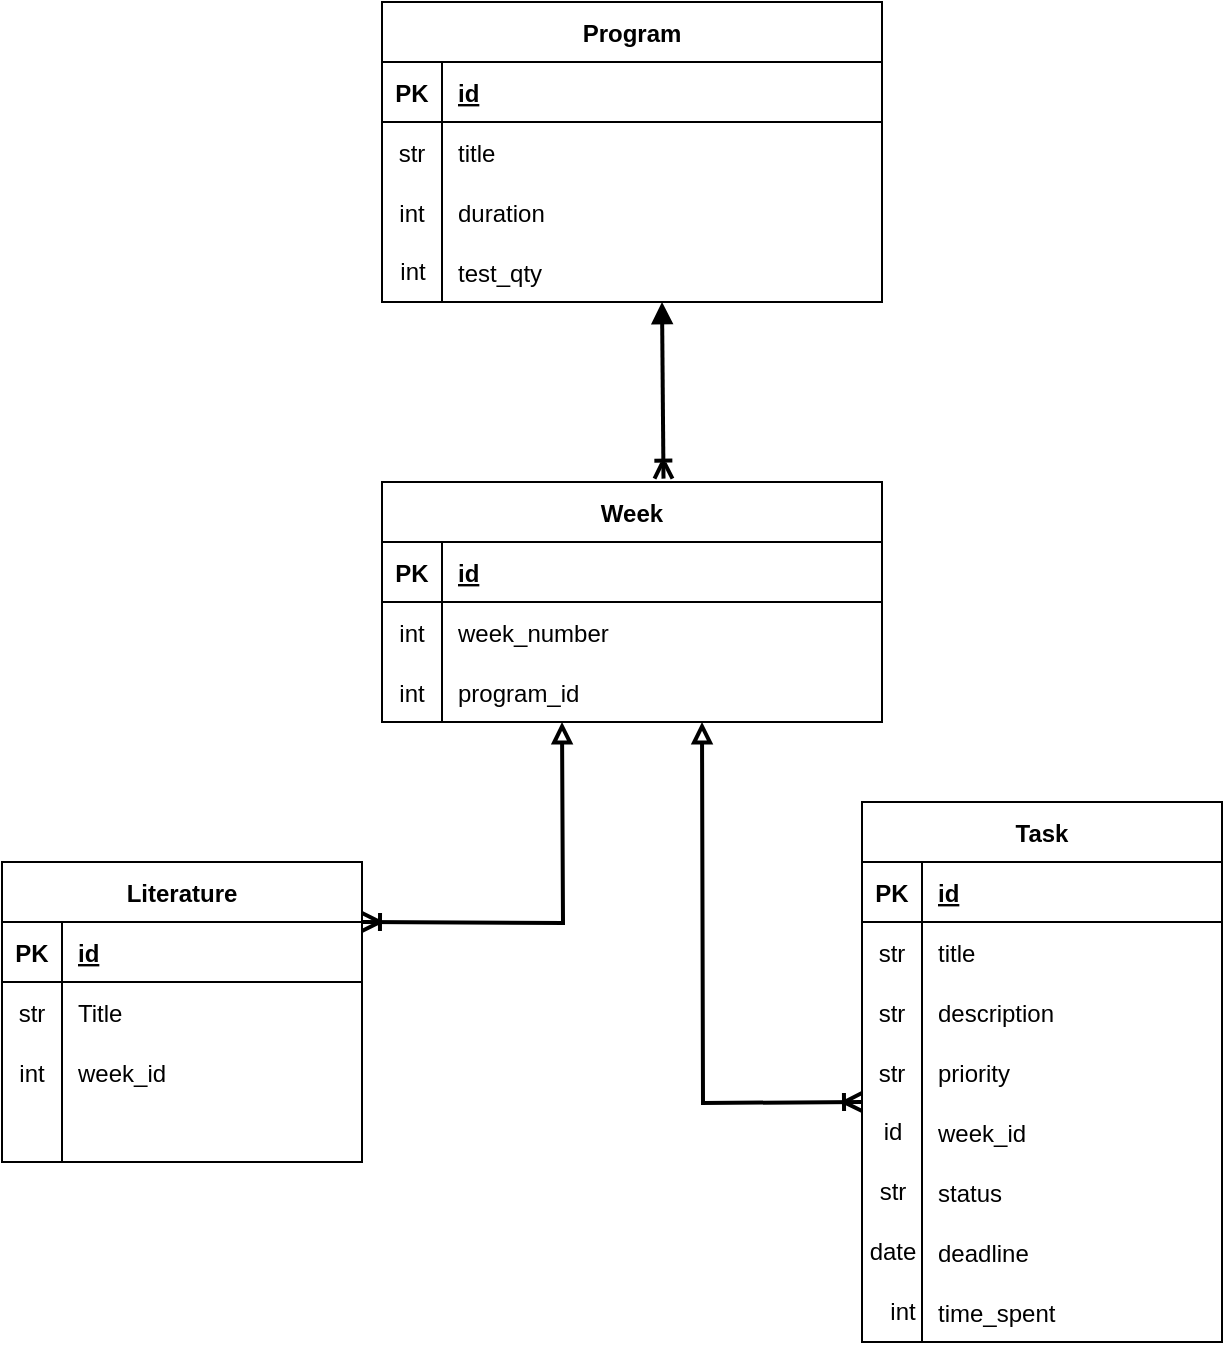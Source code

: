 <mxfile version="16.5.3" type="github" pages="2">
  <diagram id="R2lEEEUBdFMjLlhIrx00" name="Page-1">
    <mxGraphModel dx="861" dy="482" grid="1" gridSize="10" guides="1" tooltips="1" connect="1" arrows="1" fold="1" page="1" pageScale="1" pageWidth="850" pageHeight="1100" math="0" shadow="0" extFonts="Permanent Marker^https://fonts.googleapis.com/css?family=Permanent+Marker">
      <root>
        <mxCell id="0" />
        <mxCell id="1" parent="0" />
        <mxCell id="C-vyLk0tnHw3VtMMgP7b-2" value="Program" style="shape=table;startSize=30;container=1;collapsible=1;childLayout=tableLayout;fixedRows=1;rowLines=0;fontStyle=1;align=center;resizeLast=1;" parent="1" vertex="1">
          <mxGeometry x="260" y="10" width="250" height="150" as="geometry" />
        </mxCell>
        <mxCell id="C-vyLk0tnHw3VtMMgP7b-3" value="" style="shape=partialRectangle;collapsible=0;dropTarget=0;pointerEvents=0;fillColor=none;points=[[0,0.5],[1,0.5]];portConstraint=eastwest;top=0;left=0;right=0;bottom=1;" parent="C-vyLk0tnHw3VtMMgP7b-2" vertex="1">
          <mxGeometry y="30" width="250" height="30" as="geometry" />
        </mxCell>
        <mxCell id="C-vyLk0tnHw3VtMMgP7b-4" value="PK" style="shape=partialRectangle;overflow=hidden;connectable=0;fillColor=none;top=0;left=0;bottom=0;right=0;fontStyle=1;" parent="C-vyLk0tnHw3VtMMgP7b-3" vertex="1">
          <mxGeometry width="30" height="30" as="geometry">
            <mxRectangle width="30" height="30" as="alternateBounds" />
          </mxGeometry>
        </mxCell>
        <mxCell id="C-vyLk0tnHw3VtMMgP7b-5" value="id" style="shape=partialRectangle;overflow=hidden;connectable=0;fillColor=none;top=0;left=0;bottom=0;right=0;align=left;spacingLeft=6;fontStyle=5;" parent="C-vyLk0tnHw3VtMMgP7b-3" vertex="1">
          <mxGeometry x="30" width="220" height="30" as="geometry">
            <mxRectangle width="220" height="30" as="alternateBounds" />
          </mxGeometry>
        </mxCell>
        <mxCell id="C-vyLk0tnHw3VtMMgP7b-6" value="" style="shape=partialRectangle;collapsible=0;dropTarget=0;pointerEvents=0;fillColor=none;points=[[0,0.5],[1,0.5]];portConstraint=eastwest;top=0;left=0;right=0;bottom=0;" parent="C-vyLk0tnHw3VtMMgP7b-2" vertex="1">
          <mxGeometry y="60" width="250" height="30" as="geometry" />
        </mxCell>
        <mxCell id="C-vyLk0tnHw3VtMMgP7b-7" value="str" style="shape=partialRectangle;overflow=hidden;connectable=0;fillColor=none;top=0;left=0;bottom=0;right=0;" parent="C-vyLk0tnHw3VtMMgP7b-6" vertex="1">
          <mxGeometry width="30" height="30" as="geometry">
            <mxRectangle width="30" height="30" as="alternateBounds" />
          </mxGeometry>
        </mxCell>
        <mxCell id="C-vyLk0tnHw3VtMMgP7b-8" value="title" style="shape=partialRectangle;overflow=hidden;connectable=0;fillColor=none;top=0;left=0;bottom=0;right=0;align=left;spacingLeft=6;" parent="C-vyLk0tnHw3VtMMgP7b-6" vertex="1">
          <mxGeometry x="30" width="220" height="30" as="geometry">
            <mxRectangle width="220" height="30" as="alternateBounds" />
          </mxGeometry>
        </mxCell>
        <mxCell id="C-vyLk0tnHw3VtMMgP7b-9" value="" style="shape=partialRectangle;collapsible=0;dropTarget=0;pointerEvents=0;fillColor=none;points=[[0,0.5],[1,0.5]];portConstraint=eastwest;top=0;left=0;right=0;bottom=0;" parent="C-vyLk0tnHw3VtMMgP7b-2" vertex="1">
          <mxGeometry y="90" width="250" height="30" as="geometry" />
        </mxCell>
        <mxCell id="C-vyLk0tnHw3VtMMgP7b-10" value="int" style="shape=partialRectangle;overflow=hidden;connectable=0;fillColor=none;top=0;left=0;bottom=0;right=0;" parent="C-vyLk0tnHw3VtMMgP7b-9" vertex="1">
          <mxGeometry width="30" height="30" as="geometry">
            <mxRectangle width="30" height="30" as="alternateBounds" />
          </mxGeometry>
        </mxCell>
        <mxCell id="C-vyLk0tnHw3VtMMgP7b-11" value="duration" style="shape=partialRectangle;overflow=hidden;connectable=0;fillColor=none;top=0;left=0;bottom=0;right=0;align=left;spacingLeft=6;" parent="C-vyLk0tnHw3VtMMgP7b-9" vertex="1">
          <mxGeometry x="30" width="220" height="30" as="geometry">
            <mxRectangle width="220" height="30" as="alternateBounds" />
          </mxGeometry>
        </mxCell>
        <mxCell id="C-vyLk0tnHw3VtMMgP7b-13" value="Week" style="shape=table;startSize=30;container=1;collapsible=1;childLayout=tableLayout;fixedRows=1;rowLines=0;fontStyle=1;align=center;resizeLast=1;" parent="1" vertex="1">
          <mxGeometry x="260" y="250" width="250" height="120" as="geometry" />
        </mxCell>
        <mxCell id="C-vyLk0tnHw3VtMMgP7b-14" value="" style="shape=partialRectangle;collapsible=0;dropTarget=0;pointerEvents=0;fillColor=none;points=[[0,0.5],[1,0.5]];portConstraint=eastwest;top=0;left=0;right=0;bottom=1;" parent="C-vyLk0tnHw3VtMMgP7b-13" vertex="1">
          <mxGeometry y="30" width="250" height="30" as="geometry" />
        </mxCell>
        <mxCell id="C-vyLk0tnHw3VtMMgP7b-15" value="PK" style="shape=partialRectangle;overflow=hidden;connectable=0;fillColor=none;top=0;left=0;bottom=0;right=0;fontStyle=1;" parent="C-vyLk0tnHw3VtMMgP7b-14" vertex="1">
          <mxGeometry width="30" height="30" as="geometry">
            <mxRectangle width="30" height="30" as="alternateBounds" />
          </mxGeometry>
        </mxCell>
        <mxCell id="C-vyLk0tnHw3VtMMgP7b-16" value="id" style="shape=partialRectangle;overflow=hidden;connectable=0;fillColor=none;top=0;left=0;bottom=0;right=0;align=left;spacingLeft=6;fontStyle=5;" parent="C-vyLk0tnHw3VtMMgP7b-14" vertex="1">
          <mxGeometry x="30" width="220" height="30" as="geometry">
            <mxRectangle width="220" height="30" as="alternateBounds" />
          </mxGeometry>
        </mxCell>
        <mxCell id="C-vyLk0tnHw3VtMMgP7b-17" value="" style="shape=partialRectangle;collapsible=0;dropTarget=0;pointerEvents=0;fillColor=none;points=[[0,0.5],[1,0.5]];portConstraint=eastwest;top=0;left=0;right=0;bottom=0;" parent="C-vyLk0tnHw3VtMMgP7b-13" vertex="1">
          <mxGeometry y="60" width="250" height="30" as="geometry" />
        </mxCell>
        <mxCell id="C-vyLk0tnHw3VtMMgP7b-18" value="int" style="shape=partialRectangle;overflow=hidden;connectable=0;fillColor=none;top=0;left=0;bottom=0;right=0;" parent="C-vyLk0tnHw3VtMMgP7b-17" vertex="1">
          <mxGeometry width="30" height="30" as="geometry">
            <mxRectangle width="30" height="30" as="alternateBounds" />
          </mxGeometry>
        </mxCell>
        <mxCell id="C-vyLk0tnHw3VtMMgP7b-19" value="week_number" style="shape=partialRectangle;overflow=hidden;connectable=0;fillColor=none;top=0;left=0;bottom=0;right=0;align=left;spacingLeft=6;" parent="C-vyLk0tnHw3VtMMgP7b-17" vertex="1">
          <mxGeometry x="30" width="220" height="30" as="geometry">
            <mxRectangle width="220" height="30" as="alternateBounds" />
          </mxGeometry>
        </mxCell>
        <mxCell id="C-vyLk0tnHw3VtMMgP7b-20" value="" style="shape=partialRectangle;collapsible=0;dropTarget=0;pointerEvents=0;fillColor=none;points=[[0,0.5],[1,0.5]];portConstraint=eastwest;top=0;left=0;right=0;bottom=0;" parent="C-vyLk0tnHw3VtMMgP7b-13" vertex="1">
          <mxGeometry y="90" width="250" height="30" as="geometry" />
        </mxCell>
        <mxCell id="C-vyLk0tnHw3VtMMgP7b-21" value="int" style="shape=partialRectangle;overflow=hidden;connectable=0;fillColor=none;top=0;left=0;bottom=0;right=0;" parent="C-vyLk0tnHw3VtMMgP7b-20" vertex="1">
          <mxGeometry width="30" height="30" as="geometry">
            <mxRectangle width="30" height="30" as="alternateBounds" />
          </mxGeometry>
        </mxCell>
        <mxCell id="C-vyLk0tnHw3VtMMgP7b-22" value="program_id" style="shape=partialRectangle;overflow=hidden;connectable=0;fillColor=none;top=0;left=0;bottom=0;right=0;align=left;spacingLeft=6;" parent="C-vyLk0tnHw3VtMMgP7b-20" vertex="1">
          <mxGeometry x="30" width="220" height="30" as="geometry">
            <mxRectangle width="220" height="30" as="alternateBounds" />
          </mxGeometry>
        </mxCell>
        <mxCell id="ATs4pMkG3P728R2jMrI5-1" value="" style="endArrow=none;html=1;rounded=0;" edge="1" parent="1" source="C-vyLk0tnHw3VtMMgP7b-9">
          <mxGeometry width="50" height="50" relative="1" as="geometry">
            <mxPoint x="400" y="180" as="sourcePoint" />
            <mxPoint x="450" y="130" as="targetPoint" />
          </mxGeometry>
        </mxCell>
        <mxCell id="ATs4pMkG3P728R2jMrI5-3" value="test_qty" style="shape=partialRectangle;overflow=hidden;connectable=0;fillColor=none;top=0;left=0;bottom=0;right=0;align=left;spacingLeft=6;" vertex="1" parent="1">
          <mxGeometry x="290" y="130" width="220" height="30" as="geometry">
            <mxRectangle width="220" height="30" as="alternateBounds" />
          </mxGeometry>
        </mxCell>
        <mxCell id="ATs4pMkG3P728R2jMrI5-4" value="" style="endArrow=none;html=1;rounded=0;" edge="1" parent="1">
          <mxGeometry width="50" height="50" relative="1" as="geometry">
            <mxPoint x="290" y="160" as="sourcePoint" />
            <mxPoint x="290" y="130" as="targetPoint" />
          </mxGeometry>
        </mxCell>
        <mxCell id="ATs4pMkG3P728R2jMrI5-7" value="int" style="text;html=1;align=center;verticalAlign=middle;resizable=0;points=[];autosize=1;strokeColor=none;fillColor=none;" vertex="1" parent="1">
          <mxGeometry x="260" y="135" width="30" height="20" as="geometry" />
        </mxCell>
        <mxCell id="ATs4pMkG3P728R2jMrI5-15" value="Task" style="shape=table;startSize=30;container=1;collapsible=1;childLayout=tableLayout;fixedRows=1;rowLines=0;fontStyle=1;align=center;resizeLast=1;" vertex="1" parent="1">
          <mxGeometry x="500" y="410" width="180" height="270" as="geometry" />
        </mxCell>
        <mxCell id="ATs4pMkG3P728R2jMrI5-16" value="" style="shape=tableRow;horizontal=0;startSize=0;swimlaneHead=0;swimlaneBody=0;fillColor=none;collapsible=0;dropTarget=0;points=[[0,0.5],[1,0.5]];portConstraint=eastwest;top=0;left=0;right=0;bottom=1;" vertex="1" parent="ATs4pMkG3P728R2jMrI5-15">
          <mxGeometry y="30" width="180" height="30" as="geometry" />
        </mxCell>
        <mxCell id="ATs4pMkG3P728R2jMrI5-17" value="PK" style="shape=partialRectangle;connectable=0;fillColor=none;top=0;left=0;bottom=0;right=0;fontStyle=1;overflow=hidden;" vertex="1" parent="ATs4pMkG3P728R2jMrI5-16">
          <mxGeometry width="30" height="30" as="geometry">
            <mxRectangle width="30" height="30" as="alternateBounds" />
          </mxGeometry>
        </mxCell>
        <mxCell id="ATs4pMkG3P728R2jMrI5-18" value="id" style="shape=partialRectangle;connectable=0;fillColor=none;top=0;left=0;bottom=0;right=0;align=left;spacingLeft=6;fontStyle=5;overflow=hidden;" vertex="1" parent="ATs4pMkG3P728R2jMrI5-16">
          <mxGeometry x="30" width="150" height="30" as="geometry">
            <mxRectangle width="150" height="30" as="alternateBounds" />
          </mxGeometry>
        </mxCell>
        <mxCell id="ATs4pMkG3P728R2jMrI5-19" value="" style="shape=tableRow;horizontal=0;startSize=0;swimlaneHead=0;swimlaneBody=0;fillColor=none;collapsible=0;dropTarget=0;points=[[0,0.5],[1,0.5]];portConstraint=eastwest;top=0;left=0;right=0;bottom=0;" vertex="1" parent="ATs4pMkG3P728R2jMrI5-15">
          <mxGeometry y="60" width="180" height="30" as="geometry" />
        </mxCell>
        <mxCell id="ATs4pMkG3P728R2jMrI5-20" value="str" style="shape=partialRectangle;connectable=0;fillColor=none;top=0;left=0;bottom=0;right=0;editable=1;overflow=hidden;" vertex="1" parent="ATs4pMkG3P728R2jMrI5-19">
          <mxGeometry width="30" height="30" as="geometry">
            <mxRectangle width="30" height="30" as="alternateBounds" />
          </mxGeometry>
        </mxCell>
        <mxCell id="ATs4pMkG3P728R2jMrI5-21" value="title" style="shape=partialRectangle;connectable=0;fillColor=none;top=0;left=0;bottom=0;right=0;align=left;spacingLeft=6;overflow=hidden;" vertex="1" parent="ATs4pMkG3P728R2jMrI5-19">
          <mxGeometry x="30" width="150" height="30" as="geometry">
            <mxRectangle width="150" height="30" as="alternateBounds" />
          </mxGeometry>
        </mxCell>
        <mxCell id="ATs4pMkG3P728R2jMrI5-22" value="" style="shape=tableRow;horizontal=0;startSize=0;swimlaneHead=0;swimlaneBody=0;fillColor=none;collapsible=0;dropTarget=0;points=[[0,0.5],[1,0.5]];portConstraint=eastwest;top=0;left=0;right=0;bottom=0;" vertex="1" parent="ATs4pMkG3P728R2jMrI5-15">
          <mxGeometry y="90" width="180" height="30" as="geometry" />
        </mxCell>
        <mxCell id="ATs4pMkG3P728R2jMrI5-23" value="str" style="shape=partialRectangle;connectable=0;fillColor=none;top=0;left=0;bottom=0;right=0;editable=1;overflow=hidden;" vertex="1" parent="ATs4pMkG3P728R2jMrI5-22">
          <mxGeometry width="30" height="30" as="geometry">
            <mxRectangle width="30" height="30" as="alternateBounds" />
          </mxGeometry>
        </mxCell>
        <mxCell id="ATs4pMkG3P728R2jMrI5-24" value="description" style="shape=partialRectangle;connectable=0;fillColor=none;top=0;left=0;bottom=0;right=0;align=left;spacingLeft=6;overflow=hidden;" vertex="1" parent="ATs4pMkG3P728R2jMrI5-22">
          <mxGeometry x="30" width="150" height="30" as="geometry">
            <mxRectangle width="150" height="30" as="alternateBounds" />
          </mxGeometry>
        </mxCell>
        <mxCell id="ATs4pMkG3P728R2jMrI5-25" value="" style="shape=tableRow;horizontal=0;startSize=0;swimlaneHead=0;swimlaneBody=0;fillColor=none;collapsible=0;dropTarget=0;points=[[0,0.5],[1,0.5]];portConstraint=eastwest;top=0;left=0;right=0;bottom=0;" vertex="1" parent="ATs4pMkG3P728R2jMrI5-15">
          <mxGeometry y="120" width="180" height="30" as="geometry" />
        </mxCell>
        <mxCell id="ATs4pMkG3P728R2jMrI5-26" value="str" style="shape=partialRectangle;connectable=0;fillColor=none;top=0;left=0;bottom=0;right=0;editable=1;overflow=hidden;" vertex="1" parent="ATs4pMkG3P728R2jMrI5-25">
          <mxGeometry width="30" height="30" as="geometry">
            <mxRectangle width="30" height="30" as="alternateBounds" />
          </mxGeometry>
        </mxCell>
        <mxCell id="ATs4pMkG3P728R2jMrI5-27" value="priority" style="shape=partialRectangle;connectable=0;fillColor=none;top=0;left=0;bottom=0;right=0;align=left;spacingLeft=6;overflow=hidden;" vertex="1" parent="ATs4pMkG3P728R2jMrI5-25">
          <mxGeometry x="30" width="150" height="30" as="geometry">
            <mxRectangle width="150" height="30" as="alternateBounds" />
          </mxGeometry>
        </mxCell>
        <mxCell id="ATs4pMkG3P728R2jMrI5-28" value="Literature" style="shape=table;startSize=30;container=1;collapsible=1;childLayout=tableLayout;fixedRows=1;rowLines=0;fontStyle=1;align=center;resizeLast=1;" vertex="1" parent="1">
          <mxGeometry x="70" y="440" width="180" height="150" as="geometry" />
        </mxCell>
        <mxCell id="ATs4pMkG3P728R2jMrI5-29" value="" style="shape=tableRow;horizontal=0;startSize=0;swimlaneHead=0;swimlaneBody=0;fillColor=none;collapsible=0;dropTarget=0;points=[[0,0.5],[1,0.5]];portConstraint=eastwest;top=0;left=0;right=0;bottom=1;" vertex="1" parent="ATs4pMkG3P728R2jMrI5-28">
          <mxGeometry y="30" width="180" height="30" as="geometry" />
        </mxCell>
        <mxCell id="ATs4pMkG3P728R2jMrI5-30" value="PK" style="shape=partialRectangle;connectable=0;fillColor=none;top=0;left=0;bottom=0;right=0;fontStyle=1;overflow=hidden;" vertex="1" parent="ATs4pMkG3P728R2jMrI5-29">
          <mxGeometry width="30" height="30" as="geometry">
            <mxRectangle width="30" height="30" as="alternateBounds" />
          </mxGeometry>
        </mxCell>
        <mxCell id="ATs4pMkG3P728R2jMrI5-31" value="id" style="shape=partialRectangle;connectable=0;fillColor=none;top=0;left=0;bottom=0;right=0;align=left;spacingLeft=6;fontStyle=5;overflow=hidden;" vertex="1" parent="ATs4pMkG3P728R2jMrI5-29">
          <mxGeometry x="30" width="150" height="30" as="geometry">
            <mxRectangle width="150" height="30" as="alternateBounds" />
          </mxGeometry>
        </mxCell>
        <mxCell id="ATs4pMkG3P728R2jMrI5-32" value="" style="shape=tableRow;horizontal=0;startSize=0;swimlaneHead=0;swimlaneBody=0;fillColor=none;collapsible=0;dropTarget=0;points=[[0,0.5],[1,0.5]];portConstraint=eastwest;top=0;left=0;right=0;bottom=0;" vertex="1" parent="ATs4pMkG3P728R2jMrI5-28">
          <mxGeometry y="60" width="180" height="30" as="geometry" />
        </mxCell>
        <mxCell id="ATs4pMkG3P728R2jMrI5-33" value="str" style="shape=partialRectangle;connectable=0;fillColor=none;top=0;left=0;bottom=0;right=0;editable=1;overflow=hidden;" vertex="1" parent="ATs4pMkG3P728R2jMrI5-32">
          <mxGeometry width="30" height="30" as="geometry">
            <mxRectangle width="30" height="30" as="alternateBounds" />
          </mxGeometry>
        </mxCell>
        <mxCell id="ATs4pMkG3P728R2jMrI5-34" value="Title" style="shape=partialRectangle;connectable=0;fillColor=none;top=0;left=0;bottom=0;right=0;align=left;spacingLeft=6;overflow=hidden;" vertex="1" parent="ATs4pMkG3P728R2jMrI5-32">
          <mxGeometry x="30" width="150" height="30" as="geometry">
            <mxRectangle width="150" height="30" as="alternateBounds" />
          </mxGeometry>
        </mxCell>
        <mxCell id="ATs4pMkG3P728R2jMrI5-35" value="" style="shape=tableRow;horizontal=0;startSize=0;swimlaneHead=0;swimlaneBody=0;fillColor=none;collapsible=0;dropTarget=0;points=[[0,0.5],[1,0.5]];portConstraint=eastwest;top=0;left=0;right=0;bottom=0;" vertex="1" parent="ATs4pMkG3P728R2jMrI5-28">
          <mxGeometry y="90" width="180" height="30" as="geometry" />
        </mxCell>
        <mxCell id="ATs4pMkG3P728R2jMrI5-36" value="int" style="shape=partialRectangle;connectable=0;fillColor=none;top=0;left=0;bottom=0;right=0;editable=1;overflow=hidden;" vertex="1" parent="ATs4pMkG3P728R2jMrI5-35">
          <mxGeometry width="30" height="30" as="geometry">
            <mxRectangle width="30" height="30" as="alternateBounds" />
          </mxGeometry>
        </mxCell>
        <mxCell id="ATs4pMkG3P728R2jMrI5-37" value="week_id" style="shape=partialRectangle;connectable=0;fillColor=none;top=0;left=0;bottom=0;right=0;align=left;spacingLeft=6;overflow=hidden;" vertex="1" parent="ATs4pMkG3P728R2jMrI5-35">
          <mxGeometry x="30" width="150" height="30" as="geometry">
            <mxRectangle width="150" height="30" as="alternateBounds" />
          </mxGeometry>
        </mxCell>
        <mxCell id="ATs4pMkG3P728R2jMrI5-38" value="" style="shape=tableRow;horizontal=0;startSize=0;swimlaneHead=0;swimlaneBody=0;fillColor=none;collapsible=0;dropTarget=0;points=[[0,0.5],[1,0.5]];portConstraint=eastwest;top=0;left=0;right=0;bottom=0;" vertex="1" parent="ATs4pMkG3P728R2jMrI5-28">
          <mxGeometry y="120" width="180" height="30" as="geometry" />
        </mxCell>
        <mxCell id="ATs4pMkG3P728R2jMrI5-39" value="" style="shape=partialRectangle;connectable=0;fillColor=none;top=0;left=0;bottom=0;right=0;editable=1;overflow=hidden;" vertex="1" parent="ATs4pMkG3P728R2jMrI5-38">
          <mxGeometry width="30" height="30" as="geometry">
            <mxRectangle width="30" height="30" as="alternateBounds" />
          </mxGeometry>
        </mxCell>
        <mxCell id="ATs4pMkG3P728R2jMrI5-40" value="" style="shape=partialRectangle;connectable=0;fillColor=none;top=0;left=0;bottom=0;right=0;align=left;spacingLeft=6;overflow=hidden;" vertex="1" parent="ATs4pMkG3P728R2jMrI5-38">
          <mxGeometry x="30" width="150" height="30" as="geometry">
            <mxRectangle width="150" height="30" as="alternateBounds" />
          </mxGeometry>
        </mxCell>
        <mxCell id="ATs4pMkG3P728R2jMrI5-42" value="week_id" style="shape=partialRectangle;connectable=0;fillColor=none;top=0;left=0;bottom=0;right=0;align=left;spacingLeft=6;overflow=hidden;" vertex="1" parent="1">
          <mxGeometry x="530" y="560" width="150" height="30" as="geometry">
            <mxRectangle width="150" height="30" as="alternateBounds" />
          </mxGeometry>
        </mxCell>
        <mxCell id="ATs4pMkG3P728R2jMrI5-43" value="status" style="shape=partialRectangle;connectable=0;fillColor=none;top=0;left=0;bottom=0;right=0;align=left;spacingLeft=6;overflow=hidden;" vertex="1" parent="1">
          <mxGeometry x="530" y="590" width="150" height="30" as="geometry">
            <mxRectangle width="150" height="30" as="alternateBounds" />
          </mxGeometry>
        </mxCell>
        <mxCell id="ATs4pMkG3P728R2jMrI5-44" value="deadline" style="shape=partialRectangle;connectable=0;fillColor=none;top=0;left=0;bottom=0;right=0;align=left;spacingLeft=6;overflow=hidden;" vertex="1" parent="1">
          <mxGeometry x="530" y="620" width="150" height="30" as="geometry">
            <mxRectangle width="150" height="30" as="alternateBounds" />
          </mxGeometry>
        </mxCell>
        <mxCell id="ATs4pMkG3P728R2jMrI5-46" value="time_spent" style="shape=partialRectangle;connectable=0;fillColor=none;top=0;left=0;bottom=0;right=0;align=left;spacingLeft=6;overflow=hidden;" vertex="1" parent="1">
          <mxGeometry x="530" y="650" width="150" height="30" as="geometry">
            <mxRectangle width="150" height="30" as="alternateBounds" />
          </mxGeometry>
        </mxCell>
        <mxCell id="ATs4pMkG3P728R2jMrI5-47" value="id" style="text;html=1;align=center;verticalAlign=middle;resizable=0;points=[];autosize=1;strokeColor=none;fillColor=none;" vertex="1" parent="1">
          <mxGeometry x="505" y="565" width="20" height="20" as="geometry" />
        </mxCell>
        <mxCell id="ATs4pMkG3P728R2jMrI5-48" value="str" style="text;html=1;align=center;verticalAlign=middle;resizable=0;points=[];autosize=1;strokeColor=none;fillColor=none;" vertex="1" parent="1">
          <mxGeometry x="500" y="595" width="30" height="20" as="geometry" />
        </mxCell>
        <mxCell id="ATs4pMkG3P728R2jMrI5-49" value="date" style="text;html=1;align=center;verticalAlign=middle;resizable=0;points=[];autosize=1;strokeColor=none;fillColor=none;" vertex="1" parent="1">
          <mxGeometry x="495" y="625" width="40" height="20" as="geometry" />
        </mxCell>
        <mxCell id="ATs4pMkG3P728R2jMrI5-50" value="int" style="text;html=1;align=center;verticalAlign=middle;resizable=0;points=[];autosize=1;strokeColor=none;fillColor=none;" vertex="1" parent="1">
          <mxGeometry x="505" y="655" width="30" height="20" as="geometry" />
        </mxCell>
        <mxCell id="ATs4pMkG3P728R2jMrI5-51" value="" style="endArrow=none;html=1;rounded=0;" edge="1" parent="1">
          <mxGeometry width="50" height="50" relative="1" as="geometry">
            <mxPoint x="530" y="680" as="sourcePoint" />
            <mxPoint x="530" y="560" as="targetPoint" />
          </mxGeometry>
        </mxCell>
        <mxCell id="ATs4pMkG3P728R2jMrI5-64" value="" style="fontSize=12;html=1;endArrow=ERoneToMany;rounded=0;labelBackgroundColor=default;fontFamily=Helvetica;fontColor=default;strokeColor=default;startArrow=block;startFill=1;entryX=0.563;entryY=-0.014;entryDx=0;entryDy=0;entryPerimeter=0;strokeWidth=2;" edge="1" parent="1" target="C-vyLk0tnHw3VtMMgP7b-13">
          <mxGeometry width="100" height="100" relative="1" as="geometry">
            <mxPoint x="400" y="160" as="sourcePoint" />
            <mxPoint x="470" y="180" as="targetPoint" />
          </mxGeometry>
        </mxCell>
        <mxCell id="ATs4pMkG3P728R2jMrI5-66" value="" style="edgeStyle=orthogonalEdgeStyle;fontSize=12;html=1;endArrow=block;rounded=0;labelBackgroundColor=default;fontFamily=Helvetica;fontColor=default;strokeColor=default;strokeWidth=2;endFill=0;startArrow=ERoneToMany;startFill=0;" edge="1" parent="1">
          <mxGeometry width="100" height="100" relative="1" as="geometry">
            <mxPoint x="250" y="470" as="sourcePoint" />
            <mxPoint x="350" y="370" as="targetPoint" />
          </mxGeometry>
        </mxCell>
        <mxCell id="ATs4pMkG3P728R2jMrI5-69" value="" style="edgeStyle=orthogonalEdgeStyle;fontSize=12;html=1;endArrow=block;rounded=0;labelBackgroundColor=default;fontFamily=Helvetica;fontColor=default;strokeColor=default;strokeWidth=2;endFill=0;startArrow=ERoneToMany;startFill=0;" edge="1" parent="1">
          <mxGeometry width="100" height="100" relative="1" as="geometry">
            <mxPoint x="500" y="560" as="sourcePoint" />
            <mxPoint x="420" y="370" as="targetPoint" />
          </mxGeometry>
        </mxCell>
      </root>
    </mxGraphModel>
  </diagram>
  <diagram id="_DOGAo_SzFl2gLxicMB5" name="Page-2">
    <mxGraphModel dx="1688" dy="482" grid="1" gridSize="10" guides="1" tooltips="1" connect="1" arrows="1" fold="1" page="1" pageScale="1" pageWidth="827" pageHeight="1169" math="0" shadow="0">
      <root>
        <mxCell id="I6_Vb4xhZbMBSre2a4dB-0" />
        <mxCell id="I6_Vb4xhZbMBSre2a4dB-1" parent="I6_Vb4xhZbMBSre2a4dB-0" />
        <mxCell id="I6_Vb4xhZbMBSre2a4dB-2" value="Program" style="shape=table;startSize=30;container=1;collapsible=1;childLayout=tableLayout;fixedRows=1;rowLines=0;fontStyle=1;align=center;resizeLast=1;" vertex="1" parent="I6_Vb4xhZbMBSre2a4dB-1">
          <mxGeometry x="260" y="10" width="250" height="150" as="geometry" />
        </mxCell>
        <mxCell id="I6_Vb4xhZbMBSre2a4dB-3" value="" style="shape=partialRectangle;collapsible=0;dropTarget=0;pointerEvents=0;fillColor=none;points=[[0,0.5],[1,0.5]];portConstraint=eastwest;top=0;left=0;right=0;bottom=1;" vertex="1" parent="I6_Vb4xhZbMBSre2a4dB-2">
          <mxGeometry y="30" width="250" height="30" as="geometry" />
        </mxCell>
        <mxCell id="I6_Vb4xhZbMBSre2a4dB-4" value="PK" style="shape=partialRectangle;overflow=hidden;connectable=0;fillColor=none;top=0;left=0;bottom=0;right=0;fontStyle=1;" vertex="1" parent="I6_Vb4xhZbMBSre2a4dB-3">
          <mxGeometry width="30" height="30" as="geometry">
            <mxRectangle width="30" height="30" as="alternateBounds" />
          </mxGeometry>
        </mxCell>
        <mxCell id="I6_Vb4xhZbMBSre2a4dB-5" value="id" style="shape=partialRectangle;overflow=hidden;connectable=0;fillColor=none;top=0;left=0;bottom=0;right=0;align=left;spacingLeft=6;fontStyle=5;" vertex="1" parent="I6_Vb4xhZbMBSre2a4dB-3">
          <mxGeometry x="30" width="220" height="30" as="geometry">
            <mxRectangle width="220" height="30" as="alternateBounds" />
          </mxGeometry>
        </mxCell>
        <mxCell id="I6_Vb4xhZbMBSre2a4dB-6" value="" style="shape=partialRectangle;collapsible=0;dropTarget=0;pointerEvents=0;fillColor=none;points=[[0,0.5],[1,0.5]];portConstraint=eastwest;top=0;left=0;right=0;bottom=0;" vertex="1" parent="I6_Vb4xhZbMBSre2a4dB-2">
          <mxGeometry y="60" width="250" height="30" as="geometry" />
        </mxCell>
        <mxCell id="I6_Vb4xhZbMBSre2a4dB-7" value="str" style="shape=partialRectangle;overflow=hidden;connectable=0;fillColor=none;top=0;left=0;bottom=0;right=0;" vertex="1" parent="I6_Vb4xhZbMBSre2a4dB-6">
          <mxGeometry width="30" height="30" as="geometry">
            <mxRectangle width="30" height="30" as="alternateBounds" />
          </mxGeometry>
        </mxCell>
        <mxCell id="I6_Vb4xhZbMBSre2a4dB-8" value="title" style="shape=partialRectangle;overflow=hidden;connectable=0;fillColor=none;top=0;left=0;bottom=0;right=0;align=left;spacingLeft=6;" vertex="1" parent="I6_Vb4xhZbMBSre2a4dB-6">
          <mxGeometry x="30" width="220" height="30" as="geometry">
            <mxRectangle width="220" height="30" as="alternateBounds" />
          </mxGeometry>
        </mxCell>
        <mxCell id="I6_Vb4xhZbMBSre2a4dB-9" value="" style="shape=partialRectangle;collapsible=0;dropTarget=0;pointerEvents=0;fillColor=none;points=[[0,0.5],[1,0.5]];portConstraint=eastwest;top=0;left=0;right=0;bottom=0;" vertex="1" parent="I6_Vb4xhZbMBSre2a4dB-2">
          <mxGeometry y="90" width="250" height="30" as="geometry" />
        </mxCell>
        <mxCell id="I6_Vb4xhZbMBSre2a4dB-10" value="int" style="shape=partialRectangle;overflow=hidden;connectable=0;fillColor=none;top=0;left=0;bottom=0;right=0;" vertex="1" parent="I6_Vb4xhZbMBSre2a4dB-9">
          <mxGeometry width="30" height="30" as="geometry">
            <mxRectangle width="30" height="30" as="alternateBounds" />
          </mxGeometry>
        </mxCell>
        <mxCell id="I6_Vb4xhZbMBSre2a4dB-11" value="duration" style="shape=partialRectangle;overflow=hidden;connectable=0;fillColor=none;top=0;left=0;bottom=0;right=0;align=left;spacingLeft=6;" vertex="1" parent="I6_Vb4xhZbMBSre2a4dB-9">
          <mxGeometry x="30" width="220" height="30" as="geometry">
            <mxRectangle width="220" height="30" as="alternateBounds" />
          </mxGeometry>
        </mxCell>
        <mxCell id="I6_Vb4xhZbMBSre2a4dB-12" value="Week" style="shape=table;startSize=30;container=1;collapsible=1;childLayout=tableLayout;fixedRows=1;rowLines=0;fontStyle=1;align=center;resizeLast=1;" vertex="1" parent="I6_Vb4xhZbMBSre2a4dB-1">
          <mxGeometry x="260" y="250" width="250" height="120" as="geometry" />
        </mxCell>
        <mxCell id="I6_Vb4xhZbMBSre2a4dB-13" value="" style="shape=partialRectangle;collapsible=0;dropTarget=0;pointerEvents=0;fillColor=none;points=[[0,0.5],[1,0.5]];portConstraint=eastwest;top=0;left=0;right=0;bottom=1;" vertex="1" parent="I6_Vb4xhZbMBSre2a4dB-12">
          <mxGeometry y="30" width="250" height="30" as="geometry" />
        </mxCell>
        <mxCell id="I6_Vb4xhZbMBSre2a4dB-14" value="PK" style="shape=partialRectangle;overflow=hidden;connectable=0;fillColor=none;top=0;left=0;bottom=0;right=0;fontStyle=1;" vertex="1" parent="I6_Vb4xhZbMBSre2a4dB-13">
          <mxGeometry width="30" height="30" as="geometry">
            <mxRectangle width="30" height="30" as="alternateBounds" />
          </mxGeometry>
        </mxCell>
        <mxCell id="I6_Vb4xhZbMBSre2a4dB-15" value="id" style="shape=partialRectangle;overflow=hidden;connectable=0;fillColor=none;top=0;left=0;bottom=0;right=0;align=left;spacingLeft=6;fontStyle=5;" vertex="1" parent="I6_Vb4xhZbMBSre2a4dB-13">
          <mxGeometry x="30" width="220" height="30" as="geometry">
            <mxRectangle width="220" height="30" as="alternateBounds" />
          </mxGeometry>
        </mxCell>
        <mxCell id="I6_Vb4xhZbMBSre2a4dB-16" value="" style="shape=partialRectangle;collapsible=0;dropTarget=0;pointerEvents=0;fillColor=none;points=[[0,0.5],[1,0.5]];portConstraint=eastwest;top=0;left=0;right=0;bottom=0;" vertex="1" parent="I6_Vb4xhZbMBSre2a4dB-12">
          <mxGeometry y="60" width="250" height="30" as="geometry" />
        </mxCell>
        <mxCell id="I6_Vb4xhZbMBSre2a4dB-17" value="int" style="shape=partialRectangle;overflow=hidden;connectable=0;fillColor=none;top=0;left=0;bottom=0;right=0;" vertex="1" parent="I6_Vb4xhZbMBSre2a4dB-16">
          <mxGeometry width="30" height="30" as="geometry">
            <mxRectangle width="30" height="30" as="alternateBounds" />
          </mxGeometry>
        </mxCell>
        <mxCell id="I6_Vb4xhZbMBSre2a4dB-18" value="week_number" style="shape=partialRectangle;overflow=hidden;connectable=0;fillColor=none;top=0;left=0;bottom=0;right=0;align=left;spacingLeft=6;" vertex="1" parent="I6_Vb4xhZbMBSre2a4dB-16">
          <mxGeometry x="30" width="220" height="30" as="geometry">
            <mxRectangle width="220" height="30" as="alternateBounds" />
          </mxGeometry>
        </mxCell>
        <mxCell id="I6_Vb4xhZbMBSre2a4dB-19" value="" style="shape=partialRectangle;collapsible=0;dropTarget=0;pointerEvents=0;fillColor=none;points=[[0,0.5],[1,0.5]];portConstraint=eastwest;top=0;left=0;right=0;bottom=0;" vertex="1" parent="I6_Vb4xhZbMBSre2a4dB-12">
          <mxGeometry y="90" width="250" height="30" as="geometry" />
        </mxCell>
        <mxCell id="I6_Vb4xhZbMBSre2a4dB-20" value="int" style="shape=partialRectangle;overflow=hidden;connectable=0;fillColor=none;top=0;left=0;bottom=0;right=0;" vertex="1" parent="I6_Vb4xhZbMBSre2a4dB-19">
          <mxGeometry width="30" height="30" as="geometry">
            <mxRectangle width="30" height="30" as="alternateBounds" />
          </mxGeometry>
        </mxCell>
        <mxCell id="I6_Vb4xhZbMBSre2a4dB-21" value="program_id" style="shape=partialRectangle;overflow=hidden;connectable=0;fillColor=none;top=0;left=0;bottom=0;right=0;align=left;spacingLeft=6;" vertex="1" parent="I6_Vb4xhZbMBSre2a4dB-19">
          <mxGeometry x="30" width="220" height="30" as="geometry">
            <mxRectangle width="220" height="30" as="alternateBounds" />
          </mxGeometry>
        </mxCell>
        <mxCell id="I6_Vb4xhZbMBSre2a4dB-22" value="" style="endArrow=none;html=1;rounded=0;" edge="1" parent="I6_Vb4xhZbMBSre2a4dB-1" source="I6_Vb4xhZbMBSre2a4dB-9">
          <mxGeometry width="50" height="50" relative="1" as="geometry">
            <mxPoint x="400" y="180" as="sourcePoint" />
            <mxPoint x="450" y="130" as="targetPoint" />
          </mxGeometry>
        </mxCell>
        <mxCell id="I6_Vb4xhZbMBSre2a4dB-23" value="test_qty" style="shape=partialRectangle;overflow=hidden;connectable=0;fillColor=none;top=0;left=0;bottom=0;right=0;align=left;spacingLeft=6;" vertex="1" parent="I6_Vb4xhZbMBSre2a4dB-1">
          <mxGeometry x="290" y="130" width="220" height="30" as="geometry">
            <mxRectangle width="220" height="30" as="alternateBounds" />
          </mxGeometry>
        </mxCell>
        <mxCell id="I6_Vb4xhZbMBSre2a4dB-24" value="" style="endArrow=none;html=1;rounded=0;" edge="1" parent="I6_Vb4xhZbMBSre2a4dB-1">
          <mxGeometry width="50" height="50" relative="1" as="geometry">
            <mxPoint x="290" y="160" as="sourcePoint" />
            <mxPoint x="290" y="130" as="targetPoint" />
          </mxGeometry>
        </mxCell>
        <mxCell id="I6_Vb4xhZbMBSre2a4dB-25" value="int" style="text;html=1;align=center;verticalAlign=middle;resizable=0;points=[];autosize=1;strokeColor=none;fillColor=none;" vertex="1" parent="I6_Vb4xhZbMBSre2a4dB-1">
          <mxGeometry x="260" y="135" width="30" height="20" as="geometry" />
        </mxCell>
        <mxCell id="I6_Vb4xhZbMBSre2a4dB-26" value="Task" style="shape=table;startSize=30;container=1;collapsible=1;childLayout=tableLayout;fixedRows=1;rowLines=0;fontStyle=1;align=center;resizeLast=1;" vertex="1" parent="I6_Vb4xhZbMBSre2a4dB-1">
          <mxGeometry x="500" y="410" width="180" height="270" as="geometry" />
        </mxCell>
        <mxCell id="I6_Vb4xhZbMBSre2a4dB-27" value="" style="shape=tableRow;horizontal=0;startSize=0;swimlaneHead=0;swimlaneBody=0;fillColor=none;collapsible=0;dropTarget=0;points=[[0,0.5],[1,0.5]];portConstraint=eastwest;top=0;left=0;right=0;bottom=1;" vertex="1" parent="I6_Vb4xhZbMBSre2a4dB-26">
          <mxGeometry y="30" width="180" height="30" as="geometry" />
        </mxCell>
        <mxCell id="I6_Vb4xhZbMBSre2a4dB-28" value="PK" style="shape=partialRectangle;connectable=0;fillColor=none;top=0;left=0;bottom=0;right=0;fontStyle=1;overflow=hidden;" vertex="1" parent="I6_Vb4xhZbMBSre2a4dB-27">
          <mxGeometry width="30" height="30" as="geometry">
            <mxRectangle width="30" height="30" as="alternateBounds" />
          </mxGeometry>
        </mxCell>
        <mxCell id="I6_Vb4xhZbMBSre2a4dB-29" value="id" style="shape=partialRectangle;connectable=0;fillColor=none;top=0;left=0;bottom=0;right=0;align=left;spacingLeft=6;fontStyle=5;overflow=hidden;" vertex="1" parent="I6_Vb4xhZbMBSre2a4dB-27">
          <mxGeometry x="30" width="150" height="30" as="geometry">
            <mxRectangle width="150" height="30" as="alternateBounds" />
          </mxGeometry>
        </mxCell>
        <mxCell id="I6_Vb4xhZbMBSre2a4dB-30" value="" style="shape=tableRow;horizontal=0;startSize=0;swimlaneHead=0;swimlaneBody=0;fillColor=none;collapsible=0;dropTarget=0;points=[[0,0.5],[1,0.5]];portConstraint=eastwest;top=0;left=0;right=0;bottom=0;" vertex="1" parent="I6_Vb4xhZbMBSre2a4dB-26">
          <mxGeometry y="60" width="180" height="30" as="geometry" />
        </mxCell>
        <mxCell id="I6_Vb4xhZbMBSre2a4dB-31" value="str" style="shape=partialRectangle;connectable=0;fillColor=none;top=0;left=0;bottom=0;right=0;editable=1;overflow=hidden;" vertex="1" parent="I6_Vb4xhZbMBSre2a4dB-30">
          <mxGeometry width="30" height="30" as="geometry">
            <mxRectangle width="30" height="30" as="alternateBounds" />
          </mxGeometry>
        </mxCell>
        <mxCell id="I6_Vb4xhZbMBSre2a4dB-32" value="title" style="shape=partialRectangle;connectable=0;fillColor=none;top=0;left=0;bottom=0;right=0;align=left;spacingLeft=6;overflow=hidden;" vertex="1" parent="I6_Vb4xhZbMBSre2a4dB-30">
          <mxGeometry x="30" width="150" height="30" as="geometry">
            <mxRectangle width="150" height="30" as="alternateBounds" />
          </mxGeometry>
        </mxCell>
        <mxCell id="I6_Vb4xhZbMBSre2a4dB-33" value="" style="shape=tableRow;horizontal=0;startSize=0;swimlaneHead=0;swimlaneBody=0;fillColor=none;collapsible=0;dropTarget=0;points=[[0,0.5],[1,0.5]];portConstraint=eastwest;top=0;left=0;right=0;bottom=0;" vertex="1" parent="I6_Vb4xhZbMBSre2a4dB-26">
          <mxGeometry y="90" width="180" height="30" as="geometry" />
        </mxCell>
        <mxCell id="I6_Vb4xhZbMBSre2a4dB-34" value="str" style="shape=partialRectangle;connectable=0;fillColor=none;top=0;left=0;bottom=0;right=0;editable=1;overflow=hidden;" vertex="1" parent="I6_Vb4xhZbMBSre2a4dB-33">
          <mxGeometry width="30" height="30" as="geometry">
            <mxRectangle width="30" height="30" as="alternateBounds" />
          </mxGeometry>
        </mxCell>
        <mxCell id="I6_Vb4xhZbMBSre2a4dB-35" value="description" style="shape=partialRectangle;connectable=0;fillColor=none;top=0;left=0;bottom=0;right=0;align=left;spacingLeft=6;overflow=hidden;" vertex="1" parent="I6_Vb4xhZbMBSre2a4dB-33">
          <mxGeometry x="30" width="150" height="30" as="geometry">
            <mxRectangle width="150" height="30" as="alternateBounds" />
          </mxGeometry>
        </mxCell>
        <mxCell id="I6_Vb4xhZbMBSre2a4dB-36" value="" style="shape=tableRow;horizontal=0;startSize=0;swimlaneHead=0;swimlaneBody=0;fillColor=none;collapsible=0;dropTarget=0;points=[[0,0.5],[1,0.5]];portConstraint=eastwest;top=0;left=0;right=0;bottom=0;" vertex="1" parent="I6_Vb4xhZbMBSre2a4dB-26">
          <mxGeometry y="120" width="180" height="30" as="geometry" />
        </mxCell>
        <mxCell id="I6_Vb4xhZbMBSre2a4dB-37" value="str" style="shape=partialRectangle;connectable=0;fillColor=none;top=0;left=0;bottom=0;right=0;editable=1;overflow=hidden;" vertex="1" parent="I6_Vb4xhZbMBSre2a4dB-36">
          <mxGeometry width="30" height="30" as="geometry">
            <mxRectangle width="30" height="30" as="alternateBounds" />
          </mxGeometry>
        </mxCell>
        <mxCell id="I6_Vb4xhZbMBSre2a4dB-38" value="task_entity" style="shape=partialRectangle;connectable=0;fillColor=none;top=0;left=0;bottom=0;right=0;align=left;spacingLeft=6;overflow=hidden;" vertex="1" parent="I6_Vb4xhZbMBSre2a4dB-36">
          <mxGeometry x="30" width="150" height="30" as="geometry">
            <mxRectangle width="150" height="30" as="alternateBounds" />
          </mxGeometry>
        </mxCell>
        <mxCell id="I6_Vb4xhZbMBSre2a4dB-39" value="Literature" style="shape=table;startSize=30;container=1;collapsible=1;childLayout=tableLayout;fixedRows=1;rowLines=0;fontStyle=1;align=center;resizeLast=1;" vertex="1" parent="I6_Vb4xhZbMBSre2a4dB-1">
          <mxGeometry x="70" y="440" width="180" height="150" as="geometry" />
        </mxCell>
        <mxCell id="I6_Vb4xhZbMBSre2a4dB-40" value="" style="shape=tableRow;horizontal=0;startSize=0;swimlaneHead=0;swimlaneBody=0;fillColor=none;collapsible=0;dropTarget=0;points=[[0,0.5],[1,0.5]];portConstraint=eastwest;top=0;left=0;right=0;bottom=1;" vertex="1" parent="I6_Vb4xhZbMBSre2a4dB-39">
          <mxGeometry y="30" width="180" height="30" as="geometry" />
        </mxCell>
        <mxCell id="I6_Vb4xhZbMBSre2a4dB-41" value="PK" style="shape=partialRectangle;connectable=0;fillColor=none;top=0;left=0;bottom=0;right=0;fontStyle=1;overflow=hidden;" vertex="1" parent="I6_Vb4xhZbMBSre2a4dB-40">
          <mxGeometry width="30" height="30" as="geometry">
            <mxRectangle width="30" height="30" as="alternateBounds" />
          </mxGeometry>
        </mxCell>
        <mxCell id="I6_Vb4xhZbMBSre2a4dB-42" value="id" style="shape=partialRectangle;connectable=0;fillColor=none;top=0;left=0;bottom=0;right=0;align=left;spacingLeft=6;fontStyle=5;overflow=hidden;" vertex="1" parent="I6_Vb4xhZbMBSre2a4dB-40">
          <mxGeometry x="30" width="150" height="30" as="geometry">
            <mxRectangle width="150" height="30" as="alternateBounds" />
          </mxGeometry>
        </mxCell>
        <mxCell id="I6_Vb4xhZbMBSre2a4dB-43" value="" style="shape=tableRow;horizontal=0;startSize=0;swimlaneHead=0;swimlaneBody=0;fillColor=none;collapsible=0;dropTarget=0;points=[[0,0.5],[1,0.5]];portConstraint=eastwest;top=0;left=0;right=0;bottom=0;" vertex="1" parent="I6_Vb4xhZbMBSre2a4dB-39">
          <mxGeometry y="60" width="180" height="30" as="geometry" />
        </mxCell>
        <mxCell id="I6_Vb4xhZbMBSre2a4dB-44" value="str" style="shape=partialRectangle;connectable=0;fillColor=none;top=0;left=0;bottom=0;right=0;editable=1;overflow=hidden;" vertex="1" parent="I6_Vb4xhZbMBSre2a4dB-43">
          <mxGeometry width="30" height="30" as="geometry">
            <mxRectangle width="30" height="30" as="alternateBounds" />
          </mxGeometry>
        </mxCell>
        <mxCell id="I6_Vb4xhZbMBSre2a4dB-45" value="Title" style="shape=partialRectangle;connectable=0;fillColor=none;top=0;left=0;bottom=0;right=0;align=left;spacingLeft=6;overflow=hidden;" vertex="1" parent="I6_Vb4xhZbMBSre2a4dB-43">
          <mxGeometry x="30" width="150" height="30" as="geometry">
            <mxRectangle width="150" height="30" as="alternateBounds" />
          </mxGeometry>
        </mxCell>
        <mxCell id="I6_Vb4xhZbMBSre2a4dB-46" value="" style="shape=tableRow;horizontal=0;startSize=0;swimlaneHead=0;swimlaneBody=0;fillColor=none;collapsible=0;dropTarget=0;points=[[0,0.5],[1,0.5]];portConstraint=eastwest;top=0;left=0;right=0;bottom=0;" vertex="1" parent="I6_Vb4xhZbMBSre2a4dB-39">
          <mxGeometry y="90" width="180" height="30" as="geometry" />
        </mxCell>
        <mxCell id="I6_Vb4xhZbMBSre2a4dB-47" value="int" style="shape=partialRectangle;connectable=0;fillColor=none;top=0;left=0;bottom=0;right=0;editable=1;overflow=hidden;" vertex="1" parent="I6_Vb4xhZbMBSre2a4dB-46">
          <mxGeometry width="30" height="30" as="geometry">
            <mxRectangle width="30" height="30" as="alternateBounds" />
          </mxGeometry>
        </mxCell>
        <mxCell id="I6_Vb4xhZbMBSre2a4dB-48" value="week_id" style="shape=partialRectangle;connectable=0;fillColor=none;top=0;left=0;bottom=0;right=0;align=left;spacingLeft=6;overflow=hidden;" vertex="1" parent="I6_Vb4xhZbMBSre2a4dB-46">
          <mxGeometry x="30" width="150" height="30" as="geometry">
            <mxRectangle width="150" height="30" as="alternateBounds" />
          </mxGeometry>
        </mxCell>
        <mxCell id="I6_Vb4xhZbMBSre2a4dB-49" value="" style="shape=tableRow;horizontal=0;startSize=0;swimlaneHead=0;swimlaneBody=0;fillColor=none;collapsible=0;dropTarget=0;points=[[0,0.5],[1,0.5]];portConstraint=eastwest;top=0;left=0;right=0;bottom=0;" vertex="1" parent="I6_Vb4xhZbMBSre2a4dB-39">
          <mxGeometry y="120" width="180" height="30" as="geometry" />
        </mxCell>
        <mxCell id="I6_Vb4xhZbMBSre2a4dB-50" value="" style="shape=partialRectangle;connectable=0;fillColor=none;top=0;left=0;bottom=0;right=0;editable=1;overflow=hidden;" vertex="1" parent="I6_Vb4xhZbMBSre2a4dB-49">
          <mxGeometry width="30" height="30" as="geometry">
            <mxRectangle width="30" height="30" as="alternateBounds" />
          </mxGeometry>
        </mxCell>
        <mxCell id="I6_Vb4xhZbMBSre2a4dB-51" value="" style="shape=partialRectangle;connectable=0;fillColor=none;top=0;left=0;bottom=0;right=0;align=left;spacingLeft=6;overflow=hidden;" vertex="1" parent="I6_Vb4xhZbMBSre2a4dB-49">
          <mxGeometry x="30" width="150" height="30" as="geometry">
            <mxRectangle width="150" height="30" as="alternateBounds" />
          </mxGeometry>
        </mxCell>
        <mxCell id="I6_Vb4xhZbMBSre2a4dB-52" value="week_id" style="shape=partialRectangle;connectable=0;fillColor=none;top=0;left=0;bottom=0;right=0;align=left;spacingLeft=6;overflow=hidden;" vertex="1" parent="I6_Vb4xhZbMBSre2a4dB-1">
          <mxGeometry x="530" y="570" width="150" height="30" as="geometry">
            <mxRectangle width="150" height="30" as="alternateBounds" />
          </mxGeometry>
        </mxCell>
        <mxCell id="I6_Vb4xhZbMBSre2a4dB-56" value="id" style="text;html=1;align=center;verticalAlign=middle;resizable=0;points=[];autosize=1;strokeColor=none;fillColor=none;" vertex="1" parent="I6_Vb4xhZbMBSre2a4dB-1">
          <mxGeometry x="505" y="565" width="20" height="20" as="geometry" />
        </mxCell>
        <mxCell id="I6_Vb4xhZbMBSre2a4dB-60" value="" style="endArrow=none;html=1;rounded=0;" edge="1" parent="I6_Vb4xhZbMBSre2a4dB-1">
          <mxGeometry width="50" height="50" relative="1" as="geometry">
            <mxPoint x="530" y="680" as="sourcePoint" />
            <mxPoint x="530" y="560" as="targetPoint" />
          </mxGeometry>
        </mxCell>
        <mxCell id="I6_Vb4xhZbMBSre2a4dB-61" value="" style="fontSize=12;html=1;endArrow=ERoneToMany;rounded=0;labelBackgroundColor=default;fontFamily=Helvetica;fontColor=default;strokeColor=default;startArrow=block;startFill=1;entryX=0.563;entryY=-0.014;entryDx=0;entryDy=0;entryPerimeter=0;strokeWidth=2;" edge="1" parent="I6_Vb4xhZbMBSre2a4dB-1" target="I6_Vb4xhZbMBSre2a4dB-12">
          <mxGeometry width="100" height="100" relative="1" as="geometry">
            <mxPoint x="400" y="160" as="sourcePoint" />
            <mxPoint x="470" y="180" as="targetPoint" />
          </mxGeometry>
        </mxCell>
        <mxCell id="I6_Vb4xhZbMBSre2a4dB-62" value="" style="edgeStyle=orthogonalEdgeStyle;fontSize=12;html=1;endArrow=block;rounded=0;labelBackgroundColor=default;fontFamily=Helvetica;fontColor=default;strokeColor=default;strokeWidth=2;endFill=0;startArrow=ERoneToMany;startFill=0;" edge="1" parent="I6_Vb4xhZbMBSre2a4dB-1">
          <mxGeometry width="100" height="100" relative="1" as="geometry">
            <mxPoint x="250" y="470" as="sourcePoint" />
            <mxPoint x="350" y="370" as="targetPoint" />
          </mxGeometry>
        </mxCell>
        <mxCell id="I6_Vb4xhZbMBSre2a4dB-63" value="" style="edgeStyle=orthogonalEdgeStyle;fontSize=12;html=1;endArrow=block;rounded=0;labelBackgroundColor=default;fontFamily=Helvetica;fontColor=default;strokeColor=default;strokeWidth=2;endFill=0;startArrow=ERoneToMany;startFill=0;" edge="1" parent="I6_Vb4xhZbMBSre2a4dB-1">
          <mxGeometry width="100" height="100" relative="1" as="geometry">
            <mxPoint x="500" y="560" as="sourcePoint" />
            <mxPoint x="420" y="370" as="targetPoint" />
          </mxGeometry>
        </mxCell>
        <mxCell id="I6_Vb4xhZbMBSre2a4dB-64" value="Laborant task" style="shape=table;startSize=30;container=1;collapsible=1;childLayout=tableLayout;fixedRows=1;rowLines=0;fontStyle=1;align=center;resizeLast=1;fontFamily=Helvetica;fontSize=12;fontColor=default;" vertex="1" parent="I6_Vb4xhZbMBSre2a4dB-1">
          <mxGeometry x="260" y="800" width="180" height="160" as="geometry" />
        </mxCell>
        <mxCell id="I6_Vb4xhZbMBSre2a4dB-65" value="" style="shape=tableRow;horizontal=0;startSize=0;swimlaneHead=0;swimlaneBody=0;fillColor=none;collapsible=0;dropTarget=0;points=[[0,0.5],[1,0.5]];portConstraint=eastwest;top=0;left=0;right=0;bottom=1;fontFamily=Helvetica;fontSize=12;fontColor=default;" vertex="1" parent="I6_Vb4xhZbMBSre2a4dB-64">
          <mxGeometry y="30" width="180" height="30" as="geometry" />
        </mxCell>
        <mxCell id="I6_Vb4xhZbMBSre2a4dB-66" value="PK" style="shape=partialRectangle;connectable=0;fillColor=none;top=0;left=0;bottom=0;right=0;fontStyle=1;overflow=hidden;fontFamily=Helvetica;fontSize=12;fontColor=default;" vertex="1" parent="I6_Vb4xhZbMBSre2a4dB-65">
          <mxGeometry width="30" height="30" as="geometry">
            <mxRectangle width="30" height="30" as="alternateBounds" />
          </mxGeometry>
        </mxCell>
        <mxCell id="I6_Vb4xhZbMBSre2a4dB-67" value="UniqueID" style="shape=partialRectangle;connectable=0;fillColor=none;top=0;left=0;bottom=0;right=0;align=left;spacingLeft=6;fontStyle=5;overflow=hidden;fontFamily=Helvetica;fontSize=12;fontColor=default;" vertex="1" parent="I6_Vb4xhZbMBSre2a4dB-65">
          <mxGeometry x="30" width="150" height="30" as="geometry">
            <mxRectangle width="150" height="30" as="alternateBounds" />
          </mxGeometry>
        </mxCell>
        <mxCell id="I6_Vb4xhZbMBSre2a4dB-68" value="" style="shape=tableRow;horizontal=0;startSize=0;swimlaneHead=0;swimlaneBody=0;fillColor=none;collapsible=0;dropTarget=0;points=[[0,0.5],[1,0.5]];portConstraint=eastwest;top=0;left=0;right=0;bottom=0;fontFamily=Helvetica;fontSize=12;fontColor=default;" vertex="1" parent="I6_Vb4xhZbMBSre2a4dB-64">
          <mxGeometry y="60" width="180" height="30" as="geometry" />
        </mxCell>
        <mxCell id="I6_Vb4xhZbMBSre2a4dB-69" value="" style="shape=partialRectangle;connectable=0;fillColor=none;top=0;left=0;bottom=0;right=0;editable=1;overflow=hidden;fontFamily=Helvetica;fontSize=12;fontColor=default;" vertex="1" parent="I6_Vb4xhZbMBSre2a4dB-68">
          <mxGeometry width="30" height="30" as="geometry">
            <mxRectangle width="30" height="30" as="alternateBounds" />
          </mxGeometry>
        </mxCell>
        <mxCell id="I6_Vb4xhZbMBSre2a4dB-70" value="title" style="shape=partialRectangle;connectable=0;fillColor=none;top=0;left=0;bottom=0;right=0;align=left;spacingLeft=6;overflow=hidden;fontFamily=Helvetica;fontSize=12;fontColor=default;" vertex="1" parent="I6_Vb4xhZbMBSre2a4dB-68">
          <mxGeometry x="30" width="150" height="30" as="geometry">
            <mxRectangle width="150" height="30" as="alternateBounds" />
          </mxGeometry>
        </mxCell>
        <mxCell id="I6_Vb4xhZbMBSre2a4dB-71" value="" style="shape=tableRow;horizontal=0;startSize=0;swimlaneHead=0;swimlaneBody=0;fillColor=none;collapsible=0;dropTarget=0;points=[[0,0.5],[1,0.5]];portConstraint=eastwest;top=0;left=0;right=0;bottom=0;fontFamily=Helvetica;fontSize=12;fontColor=default;" vertex="1" parent="I6_Vb4xhZbMBSre2a4dB-64">
          <mxGeometry y="90" width="180" height="30" as="geometry" />
        </mxCell>
        <mxCell id="I6_Vb4xhZbMBSre2a4dB-72" value="" style="shape=partialRectangle;connectable=0;fillColor=none;top=0;left=0;bottom=0;right=0;editable=1;overflow=hidden;fontFamily=Helvetica;fontSize=12;fontColor=default;" vertex="1" parent="I6_Vb4xhZbMBSre2a4dB-71">
          <mxGeometry width="30" height="30" as="geometry">
            <mxRectangle width="30" height="30" as="alternateBounds" />
          </mxGeometry>
        </mxCell>
        <mxCell id="I6_Vb4xhZbMBSre2a4dB-73" value="description" style="shape=partialRectangle;connectable=0;fillColor=none;top=0;left=0;bottom=0;right=0;align=left;spacingLeft=6;overflow=hidden;fontFamily=Helvetica;fontSize=12;fontColor=default;" vertex="1" parent="I6_Vb4xhZbMBSre2a4dB-71">
          <mxGeometry x="30" width="150" height="30" as="geometry">
            <mxRectangle width="150" height="30" as="alternateBounds" />
          </mxGeometry>
        </mxCell>
        <mxCell id="I6_Vb4xhZbMBSre2a4dB-74" value="" style="shape=tableRow;horizontal=0;startSize=0;swimlaneHead=0;swimlaneBody=0;fillColor=none;collapsible=0;dropTarget=0;points=[[0,0.5],[1,0.5]];portConstraint=eastwest;top=0;left=0;right=0;bottom=0;fontFamily=Helvetica;fontSize=12;fontColor=default;" vertex="1" parent="I6_Vb4xhZbMBSre2a4dB-64">
          <mxGeometry y="120" width="180" height="30" as="geometry" />
        </mxCell>
        <mxCell id="I6_Vb4xhZbMBSre2a4dB-75" value="" style="shape=partialRectangle;connectable=0;fillColor=none;top=0;left=0;bottom=0;right=0;editable=1;overflow=hidden;fontFamily=Helvetica;fontSize=12;fontColor=default;" vertex="1" parent="I6_Vb4xhZbMBSre2a4dB-74">
          <mxGeometry width="30" height="30" as="geometry">
            <mxRectangle width="30" height="30" as="alternateBounds" />
          </mxGeometry>
        </mxCell>
        <mxCell id="I6_Vb4xhZbMBSre2a4dB-76" value="week_id" style="shape=partialRectangle;connectable=0;fillColor=none;top=0;left=0;bottom=0;right=0;align=left;spacingLeft=6;overflow=hidden;fontFamily=Helvetica;fontSize=12;fontColor=default;" vertex="1" parent="I6_Vb4xhZbMBSre2a4dB-74">
          <mxGeometry x="30" width="150" height="30" as="geometry">
            <mxRectangle width="150" height="30" as="alternateBounds" />
          </mxGeometry>
        </mxCell>
        <mxCell id="I6_Vb4xhZbMBSre2a4dB-77" value="Mentor task" style="shape=table;startSize=30;container=1;collapsible=1;childLayout=tableLayout;fixedRows=1;rowLines=0;fontStyle=1;align=center;resizeLast=1;fontFamily=Helvetica;fontSize=12;fontColor=default;" vertex="1" parent="I6_Vb4xhZbMBSre2a4dB-1">
          <mxGeometry x="480" y="800" width="180" height="160" as="geometry" />
        </mxCell>
        <mxCell id="I6_Vb4xhZbMBSre2a4dB-78" value="" style="shape=tableRow;horizontal=0;startSize=0;swimlaneHead=0;swimlaneBody=0;fillColor=none;collapsible=0;dropTarget=0;points=[[0,0.5],[1,0.5]];portConstraint=eastwest;top=0;left=0;right=0;bottom=1;fontFamily=Helvetica;fontSize=12;fontColor=default;" vertex="1" parent="I6_Vb4xhZbMBSre2a4dB-77">
          <mxGeometry y="30" width="180" height="30" as="geometry" />
        </mxCell>
        <mxCell id="I6_Vb4xhZbMBSre2a4dB-79" value="PK" style="shape=partialRectangle;connectable=0;fillColor=none;top=0;left=0;bottom=0;right=0;fontStyle=1;overflow=hidden;fontFamily=Helvetica;fontSize=12;fontColor=default;" vertex="1" parent="I6_Vb4xhZbMBSre2a4dB-78">
          <mxGeometry width="30" height="30" as="geometry">
            <mxRectangle width="30" height="30" as="alternateBounds" />
          </mxGeometry>
        </mxCell>
        <mxCell id="I6_Vb4xhZbMBSre2a4dB-80" value="UniqueID" style="shape=partialRectangle;connectable=0;fillColor=none;top=0;left=0;bottom=0;right=0;align=left;spacingLeft=6;fontStyle=5;overflow=hidden;fontFamily=Helvetica;fontSize=12;fontColor=default;" vertex="1" parent="I6_Vb4xhZbMBSre2a4dB-78">
          <mxGeometry x="30" width="150" height="30" as="geometry">
            <mxRectangle width="150" height="30" as="alternateBounds" />
          </mxGeometry>
        </mxCell>
        <mxCell id="I6_Vb4xhZbMBSre2a4dB-81" value="" style="shape=tableRow;horizontal=0;startSize=0;swimlaneHead=0;swimlaneBody=0;fillColor=none;collapsible=0;dropTarget=0;points=[[0,0.5],[1,0.5]];portConstraint=eastwest;top=0;left=0;right=0;bottom=0;fontFamily=Helvetica;fontSize=12;fontColor=default;" vertex="1" parent="I6_Vb4xhZbMBSre2a4dB-77">
          <mxGeometry y="60" width="180" height="30" as="geometry" />
        </mxCell>
        <mxCell id="I6_Vb4xhZbMBSre2a4dB-82" value="" style="shape=partialRectangle;connectable=0;fillColor=none;top=0;left=0;bottom=0;right=0;editable=1;overflow=hidden;fontFamily=Helvetica;fontSize=12;fontColor=default;" vertex="1" parent="I6_Vb4xhZbMBSre2a4dB-81">
          <mxGeometry width="30" height="30" as="geometry">
            <mxRectangle width="30" height="30" as="alternateBounds" />
          </mxGeometry>
        </mxCell>
        <mxCell id="I6_Vb4xhZbMBSre2a4dB-83" value="title" style="shape=partialRectangle;connectable=0;fillColor=none;top=0;left=0;bottom=0;right=0;align=left;spacingLeft=6;overflow=hidden;fontFamily=Helvetica;fontSize=12;fontColor=default;" vertex="1" parent="I6_Vb4xhZbMBSre2a4dB-81">
          <mxGeometry x="30" width="150" height="30" as="geometry">
            <mxRectangle width="150" height="30" as="alternateBounds" />
          </mxGeometry>
        </mxCell>
        <mxCell id="I6_Vb4xhZbMBSre2a4dB-84" value="" style="shape=tableRow;horizontal=0;startSize=0;swimlaneHead=0;swimlaneBody=0;fillColor=none;collapsible=0;dropTarget=0;points=[[0,0.5],[1,0.5]];portConstraint=eastwest;top=0;left=0;right=0;bottom=0;fontFamily=Helvetica;fontSize=12;fontColor=default;" vertex="1" parent="I6_Vb4xhZbMBSre2a4dB-77">
          <mxGeometry y="90" width="180" height="30" as="geometry" />
        </mxCell>
        <mxCell id="I6_Vb4xhZbMBSre2a4dB-85" value="" style="shape=partialRectangle;connectable=0;fillColor=none;top=0;left=0;bottom=0;right=0;editable=1;overflow=hidden;fontFamily=Helvetica;fontSize=12;fontColor=default;" vertex="1" parent="I6_Vb4xhZbMBSre2a4dB-84">
          <mxGeometry width="30" height="30" as="geometry">
            <mxRectangle width="30" height="30" as="alternateBounds" />
          </mxGeometry>
        </mxCell>
        <mxCell id="I6_Vb4xhZbMBSre2a4dB-86" value="description" style="shape=partialRectangle;connectable=0;fillColor=none;top=0;left=0;bottom=0;right=0;align=left;spacingLeft=6;overflow=hidden;fontFamily=Helvetica;fontSize=12;fontColor=default;" vertex="1" parent="I6_Vb4xhZbMBSre2a4dB-84">
          <mxGeometry x="30" width="150" height="30" as="geometry">
            <mxRectangle width="150" height="30" as="alternateBounds" />
          </mxGeometry>
        </mxCell>
        <mxCell id="I6_Vb4xhZbMBSre2a4dB-87" value="" style="shape=tableRow;horizontal=0;startSize=0;swimlaneHead=0;swimlaneBody=0;fillColor=none;collapsible=0;dropTarget=0;points=[[0,0.5],[1,0.5]];portConstraint=eastwest;top=0;left=0;right=0;bottom=0;fontFamily=Helvetica;fontSize=12;fontColor=default;" vertex="1" parent="I6_Vb4xhZbMBSre2a4dB-77">
          <mxGeometry y="120" width="180" height="30" as="geometry" />
        </mxCell>
        <mxCell id="I6_Vb4xhZbMBSre2a4dB-88" value="" style="shape=partialRectangle;connectable=0;fillColor=none;top=0;left=0;bottom=0;right=0;editable=1;overflow=hidden;fontFamily=Helvetica;fontSize=12;fontColor=default;" vertex="1" parent="I6_Vb4xhZbMBSre2a4dB-87">
          <mxGeometry width="30" height="30" as="geometry">
            <mxRectangle width="30" height="30" as="alternateBounds" />
          </mxGeometry>
        </mxCell>
        <mxCell id="I6_Vb4xhZbMBSre2a4dB-89" value="week_id" style="shape=partialRectangle;connectable=0;fillColor=none;top=0;left=0;bottom=0;right=0;align=left;spacingLeft=6;overflow=hidden;fontFamily=Helvetica;fontSize=12;fontColor=default;" vertex="1" parent="I6_Vb4xhZbMBSre2a4dB-87">
          <mxGeometry x="30" width="150" height="30" as="geometry">
            <mxRectangle width="150" height="30" as="alternateBounds" />
          </mxGeometry>
        </mxCell>
        <mxCell id="I6_Vb4xhZbMBSre2a4dB-90" value="Artefact" style="shape=table;startSize=30;container=1;collapsible=1;childLayout=tableLayout;fixedRows=1;rowLines=0;fontStyle=1;align=center;resizeLast=1;fontFamily=Helvetica;fontSize=12;fontColor=default;" vertex="1" parent="I6_Vb4xhZbMBSre2a4dB-1">
          <mxGeometry x="720" y="800" width="180" height="160" as="geometry" />
        </mxCell>
        <mxCell id="I6_Vb4xhZbMBSre2a4dB-91" value="" style="shape=tableRow;horizontal=0;startSize=0;swimlaneHead=0;swimlaneBody=0;fillColor=none;collapsible=0;dropTarget=0;points=[[0,0.5],[1,0.5]];portConstraint=eastwest;top=0;left=0;right=0;bottom=1;fontFamily=Helvetica;fontSize=12;fontColor=default;" vertex="1" parent="I6_Vb4xhZbMBSre2a4dB-90">
          <mxGeometry y="30" width="180" height="30" as="geometry" />
        </mxCell>
        <mxCell id="I6_Vb4xhZbMBSre2a4dB-92" value="PK" style="shape=partialRectangle;connectable=0;fillColor=none;top=0;left=0;bottom=0;right=0;fontStyle=1;overflow=hidden;fontFamily=Helvetica;fontSize=12;fontColor=default;" vertex="1" parent="I6_Vb4xhZbMBSre2a4dB-91">
          <mxGeometry width="30" height="30" as="geometry">
            <mxRectangle width="30" height="30" as="alternateBounds" />
          </mxGeometry>
        </mxCell>
        <mxCell id="I6_Vb4xhZbMBSre2a4dB-93" value="UniqueID" style="shape=partialRectangle;connectable=0;fillColor=none;top=0;left=0;bottom=0;right=0;align=left;spacingLeft=6;fontStyle=5;overflow=hidden;fontFamily=Helvetica;fontSize=12;fontColor=default;" vertex="1" parent="I6_Vb4xhZbMBSre2a4dB-91">
          <mxGeometry x="30" width="150" height="30" as="geometry">
            <mxRectangle width="150" height="30" as="alternateBounds" />
          </mxGeometry>
        </mxCell>
        <mxCell id="I6_Vb4xhZbMBSre2a4dB-94" value="" style="shape=tableRow;horizontal=0;startSize=0;swimlaneHead=0;swimlaneBody=0;fillColor=none;collapsible=0;dropTarget=0;points=[[0,0.5],[1,0.5]];portConstraint=eastwest;top=0;left=0;right=0;bottom=0;fontFamily=Helvetica;fontSize=12;fontColor=default;" vertex="1" parent="I6_Vb4xhZbMBSre2a4dB-90">
          <mxGeometry y="60" width="180" height="30" as="geometry" />
        </mxCell>
        <mxCell id="I6_Vb4xhZbMBSre2a4dB-95" value="" style="shape=partialRectangle;connectable=0;fillColor=none;top=0;left=0;bottom=0;right=0;editable=1;overflow=hidden;fontFamily=Helvetica;fontSize=12;fontColor=default;" vertex="1" parent="I6_Vb4xhZbMBSre2a4dB-94">
          <mxGeometry width="30" height="30" as="geometry">
            <mxRectangle width="30" height="30" as="alternateBounds" />
          </mxGeometry>
        </mxCell>
        <mxCell id="I6_Vb4xhZbMBSre2a4dB-96" value="title" style="shape=partialRectangle;connectable=0;fillColor=none;top=0;left=0;bottom=0;right=0;align=left;spacingLeft=6;overflow=hidden;fontFamily=Helvetica;fontSize=12;fontColor=default;" vertex="1" parent="I6_Vb4xhZbMBSre2a4dB-94">
          <mxGeometry x="30" width="150" height="30" as="geometry">
            <mxRectangle width="150" height="30" as="alternateBounds" />
          </mxGeometry>
        </mxCell>
        <mxCell id="I6_Vb4xhZbMBSre2a4dB-97" value="" style="shape=tableRow;horizontal=0;startSize=0;swimlaneHead=0;swimlaneBody=0;fillColor=none;collapsible=0;dropTarget=0;points=[[0,0.5],[1,0.5]];portConstraint=eastwest;top=0;left=0;right=0;bottom=0;fontFamily=Helvetica;fontSize=12;fontColor=default;" vertex="1" parent="I6_Vb4xhZbMBSre2a4dB-90">
          <mxGeometry y="90" width="180" height="30" as="geometry" />
        </mxCell>
        <mxCell id="I6_Vb4xhZbMBSre2a4dB-98" value="" style="shape=partialRectangle;connectable=0;fillColor=none;top=0;left=0;bottom=0;right=0;editable=1;overflow=hidden;fontFamily=Helvetica;fontSize=12;fontColor=default;" vertex="1" parent="I6_Vb4xhZbMBSre2a4dB-97">
          <mxGeometry width="30" height="30" as="geometry">
            <mxRectangle width="30" height="30" as="alternateBounds" />
          </mxGeometry>
        </mxCell>
        <mxCell id="I6_Vb4xhZbMBSre2a4dB-99" value="description" style="shape=partialRectangle;connectable=0;fillColor=none;top=0;left=0;bottom=0;right=0;align=left;spacingLeft=6;overflow=hidden;fontFamily=Helvetica;fontSize=12;fontColor=default;" vertex="1" parent="I6_Vb4xhZbMBSre2a4dB-97">
          <mxGeometry x="30" width="150" height="30" as="geometry">
            <mxRectangle width="150" height="30" as="alternateBounds" />
          </mxGeometry>
        </mxCell>
        <mxCell id="I6_Vb4xhZbMBSre2a4dB-100" value="" style="shape=tableRow;horizontal=0;startSize=0;swimlaneHead=0;swimlaneBody=0;fillColor=none;collapsible=0;dropTarget=0;points=[[0,0.5],[1,0.5]];portConstraint=eastwest;top=0;left=0;right=0;bottom=0;fontFamily=Helvetica;fontSize=12;fontColor=default;" vertex="1" parent="I6_Vb4xhZbMBSre2a4dB-90">
          <mxGeometry y="120" width="180" height="30" as="geometry" />
        </mxCell>
        <mxCell id="I6_Vb4xhZbMBSre2a4dB-101" value="" style="shape=partialRectangle;connectable=0;fillColor=none;top=0;left=0;bottom=0;right=0;editable=1;overflow=hidden;fontFamily=Helvetica;fontSize=12;fontColor=default;" vertex="1" parent="I6_Vb4xhZbMBSre2a4dB-100">
          <mxGeometry width="30" height="30" as="geometry">
            <mxRectangle width="30" height="30" as="alternateBounds" />
          </mxGeometry>
        </mxCell>
        <mxCell id="I6_Vb4xhZbMBSre2a4dB-102" value="week_id" style="shape=partialRectangle;connectable=0;fillColor=none;top=0;left=0;bottom=0;right=0;align=left;spacingLeft=6;overflow=hidden;fontFamily=Helvetica;fontSize=12;fontColor=default;" vertex="1" parent="I6_Vb4xhZbMBSre2a4dB-100">
          <mxGeometry x="30" width="150" height="30" as="geometry">
            <mxRectangle width="150" height="30" as="alternateBounds" />
          </mxGeometry>
        </mxCell>
        <mxCell id="I6_Vb4xhZbMBSre2a4dB-103" value="Topics to learn" style="shape=table;startSize=30;container=1;collapsible=1;childLayout=tableLayout;fixedRows=1;rowLines=0;fontStyle=1;align=center;resizeLast=1;fontFamily=Helvetica;fontSize=12;fontColor=default;" vertex="1" parent="I6_Vb4xhZbMBSre2a4dB-1">
          <mxGeometry x="960" y="800" width="180" height="160" as="geometry" />
        </mxCell>
        <mxCell id="I6_Vb4xhZbMBSre2a4dB-104" value="" style="shape=tableRow;horizontal=0;startSize=0;swimlaneHead=0;swimlaneBody=0;fillColor=none;collapsible=0;dropTarget=0;points=[[0,0.5],[1,0.5]];portConstraint=eastwest;top=0;left=0;right=0;bottom=1;fontFamily=Helvetica;fontSize=12;fontColor=default;" vertex="1" parent="I6_Vb4xhZbMBSre2a4dB-103">
          <mxGeometry y="30" width="180" height="30" as="geometry" />
        </mxCell>
        <mxCell id="I6_Vb4xhZbMBSre2a4dB-105" value="PK" style="shape=partialRectangle;connectable=0;fillColor=none;top=0;left=0;bottom=0;right=0;fontStyle=1;overflow=hidden;fontFamily=Helvetica;fontSize=12;fontColor=default;" vertex="1" parent="I6_Vb4xhZbMBSre2a4dB-104">
          <mxGeometry width="30" height="30" as="geometry">
            <mxRectangle width="30" height="30" as="alternateBounds" />
          </mxGeometry>
        </mxCell>
        <mxCell id="I6_Vb4xhZbMBSre2a4dB-106" value="UniqueID" style="shape=partialRectangle;connectable=0;fillColor=none;top=0;left=0;bottom=0;right=0;align=left;spacingLeft=6;fontStyle=5;overflow=hidden;fontFamily=Helvetica;fontSize=12;fontColor=default;" vertex="1" parent="I6_Vb4xhZbMBSre2a4dB-104">
          <mxGeometry x="30" width="150" height="30" as="geometry">
            <mxRectangle width="150" height="30" as="alternateBounds" />
          </mxGeometry>
        </mxCell>
        <mxCell id="I6_Vb4xhZbMBSre2a4dB-107" value="" style="shape=tableRow;horizontal=0;startSize=0;swimlaneHead=0;swimlaneBody=0;fillColor=none;collapsible=0;dropTarget=0;points=[[0,0.5],[1,0.5]];portConstraint=eastwest;top=0;left=0;right=0;bottom=0;fontFamily=Helvetica;fontSize=12;fontColor=default;" vertex="1" parent="I6_Vb4xhZbMBSre2a4dB-103">
          <mxGeometry y="60" width="180" height="30" as="geometry" />
        </mxCell>
        <mxCell id="I6_Vb4xhZbMBSre2a4dB-108" value="" style="shape=partialRectangle;connectable=0;fillColor=none;top=0;left=0;bottom=0;right=0;editable=1;overflow=hidden;fontFamily=Helvetica;fontSize=12;fontColor=default;" vertex="1" parent="I6_Vb4xhZbMBSre2a4dB-107">
          <mxGeometry width="30" height="30" as="geometry">
            <mxRectangle width="30" height="30" as="alternateBounds" />
          </mxGeometry>
        </mxCell>
        <mxCell id="I6_Vb4xhZbMBSre2a4dB-109" value="title" style="shape=partialRectangle;connectable=0;fillColor=none;top=0;left=0;bottom=0;right=0;align=left;spacingLeft=6;overflow=hidden;fontFamily=Helvetica;fontSize=12;fontColor=default;" vertex="1" parent="I6_Vb4xhZbMBSre2a4dB-107">
          <mxGeometry x="30" width="150" height="30" as="geometry">
            <mxRectangle width="150" height="30" as="alternateBounds" />
          </mxGeometry>
        </mxCell>
        <mxCell id="I6_Vb4xhZbMBSre2a4dB-110" value="" style="shape=tableRow;horizontal=0;startSize=0;swimlaneHead=0;swimlaneBody=0;fillColor=none;collapsible=0;dropTarget=0;points=[[0,0.5],[1,0.5]];portConstraint=eastwest;top=0;left=0;right=0;bottom=0;fontFamily=Helvetica;fontSize=12;fontColor=default;" vertex="1" parent="I6_Vb4xhZbMBSre2a4dB-103">
          <mxGeometry y="90" width="180" height="30" as="geometry" />
        </mxCell>
        <mxCell id="I6_Vb4xhZbMBSre2a4dB-111" value="" style="shape=partialRectangle;connectable=0;fillColor=none;top=0;left=0;bottom=0;right=0;editable=1;overflow=hidden;fontFamily=Helvetica;fontSize=12;fontColor=default;" vertex="1" parent="I6_Vb4xhZbMBSre2a4dB-110">
          <mxGeometry width="30" height="30" as="geometry">
            <mxRectangle width="30" height="30" as="alternateBounds" />
          </mxGeometry>
        </mxCell>
        <mxCell id="I6_Vb4xhZbMBSre2a4dB-112" value="description" style="shape=partialRectangle;connectable=0;fillColor=none;top=0;left=0;bottom=0;right=0;align=left;spacingLeft=6;overflow=hidden;fontFamily=Helvetica;fontSize=12;fontColor=default;" vertex="1" parent="I6_Vb4xhZbMBSre2a4dB-110">
          <mxGeometry x="30" width="150" height="30" as="geometry">
            <mxRectangle width="150" height="30" as="alternateBounds" />
          </mxGeometry>
        </mxCell>
        <mxCell id="I6_Vb4xhZbMBSre2a4dB-113" value="" style="shape=tableRow;horizontal=0;startSize=0;swimlaneHead=0;swimlaneBody=0;fillColor=none;collapsible=0;dropTarget=0;points=[[0,0.5],[1,0.5]];portConstraint=eastwest;top=0;left=0;right=0;bottom=0;fontFamily=Helvetica;fontSize=12;fontColor=default;" vertex="1" parent="I6_Vb4xhZbMBSre2a4dB-103">
          <mxGeometry y="120" width="180" height="30" as="geometry" />
        </mxCell>
        <mxCell id="I6_Vb4xhZbMBSre2a4dB-114" value="" style="shape=partialRectangle;connectable=0;fillColor=none;top=0;left=0;bottom=0;right=0;editable=1;overflow=hidden;fontFamily=Helvetica;fontSize=12;fontColor=default;" vertex="1" parent="I6_Vb4xhZbMBSre2a4dB-113">
          <mxGeometry width="30" height="30" as="geometry">
            <mxRectangle width="30" height="30" as="alternateBounds" />
          </mxGeometry>
        </mxCell>
        <mxCell id="I6_Vb4xhZbMBSre2a4dB-115" value="week_id" style="shape=partialRectangle;connectable=0;fillColor=none;top=0;left=0;bottom=0;right=0;align=left;spacingLeft=6;overflow=hidden;fontFamily=Helvetica;fontSize=12;fontColor=default;" vertex="1" parent="I6_Vb4xhZbMBSre2a4dB-113">
          <mxGeometry x="30" width="150" height="30" as="geometry">
            <mxRectangle width="150" height="30" as="alternateBounds" />
          </mxGeometry>
        </mxCell>
        <mxCell id="I6_Vb4xhZbMBSre2a4dB-116" value="Topics to final exam" style="shape=table;startSize=30;container=1;collapsible=1;childLayout=tableLayout;fixedRows=1;rowLines=0;fontStyle=1;align=center;resizeLast=1;fontFamily=Helvetica;fontSize=12;fontColor=default;" vertex="1" parent="I6_Vb4xhZbMBSre2a4dB-1">
          <mxGeometry x="1200" y="800" width="180" height="160" as="geometry" />
        </mxCell>
        <mxCell id="I6_Vb4xhZbMBSre2a4dB-117" value="" style="shape=tableRow;horizontal=0;startSize=0;swimlaneHead=0;swimlaneBody=0;fillColor=none;collapsible=0;dropTarget=0;points=[[0,0.5],[1,0.5]];portConstraint=eastwest;top=0;left=0;right=0;bottom=1;fontFamily=Helvetica;fontSize=12;fontColor=default;" vertex="1" parent="I6_Vb4xhZbMBSre2a4dB-116">
          <mxGeometry y="30" width="180" height="30" as="geometry" />
        </mxCell>
        <mxCell id="I6_Vb4xhZbMBSre2a4dB-118" value="PK" style="shape=partialRectangle;connectable=0;fillColor=none;top=0;left=0;bottom=0;right=0;fontStyle=1;overflow=hidden;fontFamily=Helvetica;fontSize=12;fontColor=default;" vertex="1" parent="I6_Vb4xhZbMBSre2a4dB-117">
          <mxGeometry width="30" height="30" as="geometry">
            <mxRectangle width="30" height="30" as="alternateBounds" />
          </mxGeometry>
        </mxCell>
        <mxCell id="I6_Vb4xhZbMBSre2a4dB-119" value="UniqueID" style="shape=partialRectangle;connectable=0;fillColor=none;top=0;left=0;bottom=0;right=0;align=left;spacingLeft=6;fontStyle=5;overflow=hidden;fontFamily=Helvetica;fontSize=12;fontColor=default;" vertex="1" parent="I6_Vb4xhZbMBSre2a4dB-117">
          <mxGeometry x="30" width="150" height="30" as="geometry">
            <mxRectangle width="150" height="30" as="alternateBounds" />
          </mxGeometry>
        </mxCell>
        <mxCell id="I6_Vb4xhZbMBSre2a4dB-120" value="" style="shape=tableRow;horizontal=0;startSize=0;swimlaneHead=0;swimlaneBody=0;fillColor=none;collapsible=0;dropTarget=0;points=[[0,0.5],[1,0.5]];portConstraint=eastwest;top=0;left=0;right=0;bottom=0;fontFamily=Helvetica;fontSize=12;fontColor=default;" vertex="1" parent="I6_Vb4xhZbMBSre2a4dB-116">
          <mxGeometry y="60" width="180" height="30" as="geometry" />
        </mxCell>
        <mxCell id="I6_Vb4xhZbMBSre2a4dB-121" value="" style="shape=partialRectangle;connectable=0;fillColor=none;top=0;left=0;bottom=0;right=0;editable=1;overflow=hidden;fontFamily=Helvetica;fontSize=12;fontColor=default;" vertex="1" parent="I6_Vb4xhZbMBSre2a4dB-120">
          <mxGeometry width="30" height="30" as="geometry">
            <mxRectangle width="30" height="30" as="alternateBounds" />
          </mxGeometry>
        </mxCell>
        <mxCell id="I6_Vb4xhZbMBSre2a4dB-122" value="title" style="shape=partialRectangle;connectable=0;fillColor=none;top=0;left=0;bottom=0;right=0;align=left;spacingLeft=6;overflow=hidden;fontFamily=Helvetica;fontSize=12;fontColor=default;" vertex="1" parent="I6_Vb4xhZbMBSre2a4dB-120">
          <mxGeometry x="30" width="150" height="30" as="geometry">
            <mxRectangle width="150" height="30" as="alternateBounds" />
          </mxGeometry>
        </mxCell>
        <mxCell id="I6_Vb4xhZbMBSre2a4dB-123" value="" style="shape=tableRow;horizontal=0;startSize=0;swimlaneHead=0;swimlaneBody=0;fillColor=none;collapsible=0;dropTarget=0;points=[[0,0.5],[1,0.5]];portConstraint=eastwest;top=0;left=0;right=0;bottom=0;fontFamily=Helvetica;fontSize=12;fontColor=default;" vertex="1" parent="I6_Vb4xhZbMBSre2a4dB-116">
          <mxGeometry y="90" width="180" height="30" as="geometry" />
        </mxCell>
        <mxCell id="I6_Vb4xhZbMBSre2a4dB-124" value="" style="shape=partialRectangle;connectable=0;fillColor=none;top=0;left=0;bottom=0;right=0;editable=1;overflow=hidden;fontFamily=Helvetica;fontSize=12;fontColor=default;" vertex="1" parent="I6_Vb4xhZbMBSre2a4dB-123">
          <mxGeometry width="30" height="30" as="geometry">
            <mxRectangle width="30" height="30" as="alternateBounds" />
          </mxGeometry>
        </mxCell>
        <mxCell id="I6_Vb4xhZbMBSre2a4dB-125" value="description" style="shape=partialRectangle;connectable=0;fillColor=none;top=0;left=0;bottom=0;right=0;align=left;spacingLeft=6;overflow=hidden;fontFamily=Helvetica;fontSize=12;fontColor=default;" vertex="1" parent="I6_Vb4xhZbMBSre2a4dB-123">
          <mxGeometry x="30" width="150" height="30" as="geometry">
            <mxRectangle width="150" height="30" as="alternateBounds" />
          </mxGeometry>
        </mxCell>
        <mxCell id="I6_Vb4xhZbMBSre2a4dB-126" value="" style="shape=tableRow;horizontal=0;startSize=0;swimlaneHead=0;swimlaneBody=0;fillColor=none;collapsible=0;dropTarget=0;points=[[0,0.5],[1,0.5]];portConstraint=eastwest;top=0;left=0;right=0;bottom=0;fontFamily=Helvetica;fontSize=12;fontColor=default;" vertex="1" parent="I6_Vb4xhZbMBSre2a4dB-116">
          <mxGeometry y="120" width="180" height="30" as="geometry" />
        </mxCell>
        <mxCell id="I6_Vb4xhZbMBSre2a4dB-127" value="" style="shape=partialRectangle;connectable=0;fillColor=none;top=0;left=0;bottom=0;right=0;editable=1;overflow=hidden;fontFamily=Helvetica;fontSize=12;fontColor=default;" vertex="1" parent="I6_Vb4xhZbMBSre2a4dB-126">
          <mxGeometry width="30" height="30" as="geometry">
            <mxRectangle width="30" height="30" as="alternateBounds" />
          </mxGeometry>
        </mxCell>
        <mxCell id="I6_Vb4xhZbMBSre2a4dB-128" value="week_id" style="shape=partialRectangle;connectable=0;fillColor=none;top=0;left=0;bottom=0;right=0;align=left;spacingLeft=6;overflow=hidden;fontFamily=Helvetica;fontSize=12;fontColor=default;" vertex="1" parent="I6_Vb4xhZbMBSre2a4dB-126">
          <mxGeometry x="30" width="150" height="30" as="geometry">
            <mxRectangle width="150" height="30" as="alternateBounds" />
          </mxGeometry>
        </mxCell>
        <mxCell id="I6_Vb4xhZbMBSre2a4dB-130" value="&lt;pre style=&quot;transition: all 0.2s ease-in-out 0s , all 0.2s ease-in-out 0s , all 0.2s ease-in-out 0s , all 0.2s ease-in-out 0s , all 0.2s ease-in-out 0s ; font-family: monospace , monospace ; font-size: 0.875rem ; quotes: &amp;#34;«&amp;#34; &amp;#34;»&amp;#34; ; background: rgb(251 , 253 , 255) ; border: 1px solid rgb(229 , 232 , 236) ; border-radius: 4px ; box-sizing: border-box ; line-height: 1.6 ; margin: 0px ; overflow: auto ; padding: 17px 20px ; word-break: normal ; word-spacing: 0px ; overflow-wrap: normal ; color: rgb(17 , 17 , 17) ; font-style: normal ; font-weight: 400 ; letter-spacing: normal ; text-indent: 0px ; text-transform: none&quot;&gt;+----+----------------------------------------------------+-----------+-------------+------------+&lt;br&gt;| id | description                                        | week_id   | task_entity |title       |&lt;br&gt;+----+----------------------------------------------------+-----------+-------------+------------+&lt;br&gt;|  1 | Неплохое описание                                  |     1     |laborant_task|  название  |&lt;br&gt;|  2 | Неплохое описание                                  |     1     |mentor_task  |            |&lt;br&gt;|  3 | Неплохое описание                                  |     2     | artefact    |            |&lt;br&gt;|  4 |                                                    |     1     | mentor_task |            |&lt;br&gt;+----+----------------------------------------------------+-----------+-------------+------------+&lt;/pre&gt;" style="text;whiteSpace=wrap;html=1;fontSize=12;fontFamily=Helvetica;fontColor=default;" vertex="1" parent="I6_Vb4xhZbMBSre2a4dB-1">
          <mxGeometry x="-210" y="1030" width="690" height="290" as="geometry" />
        </mxCell>
      </root>
    </mxGraphModel>
  </diagram>
</mxfile>

